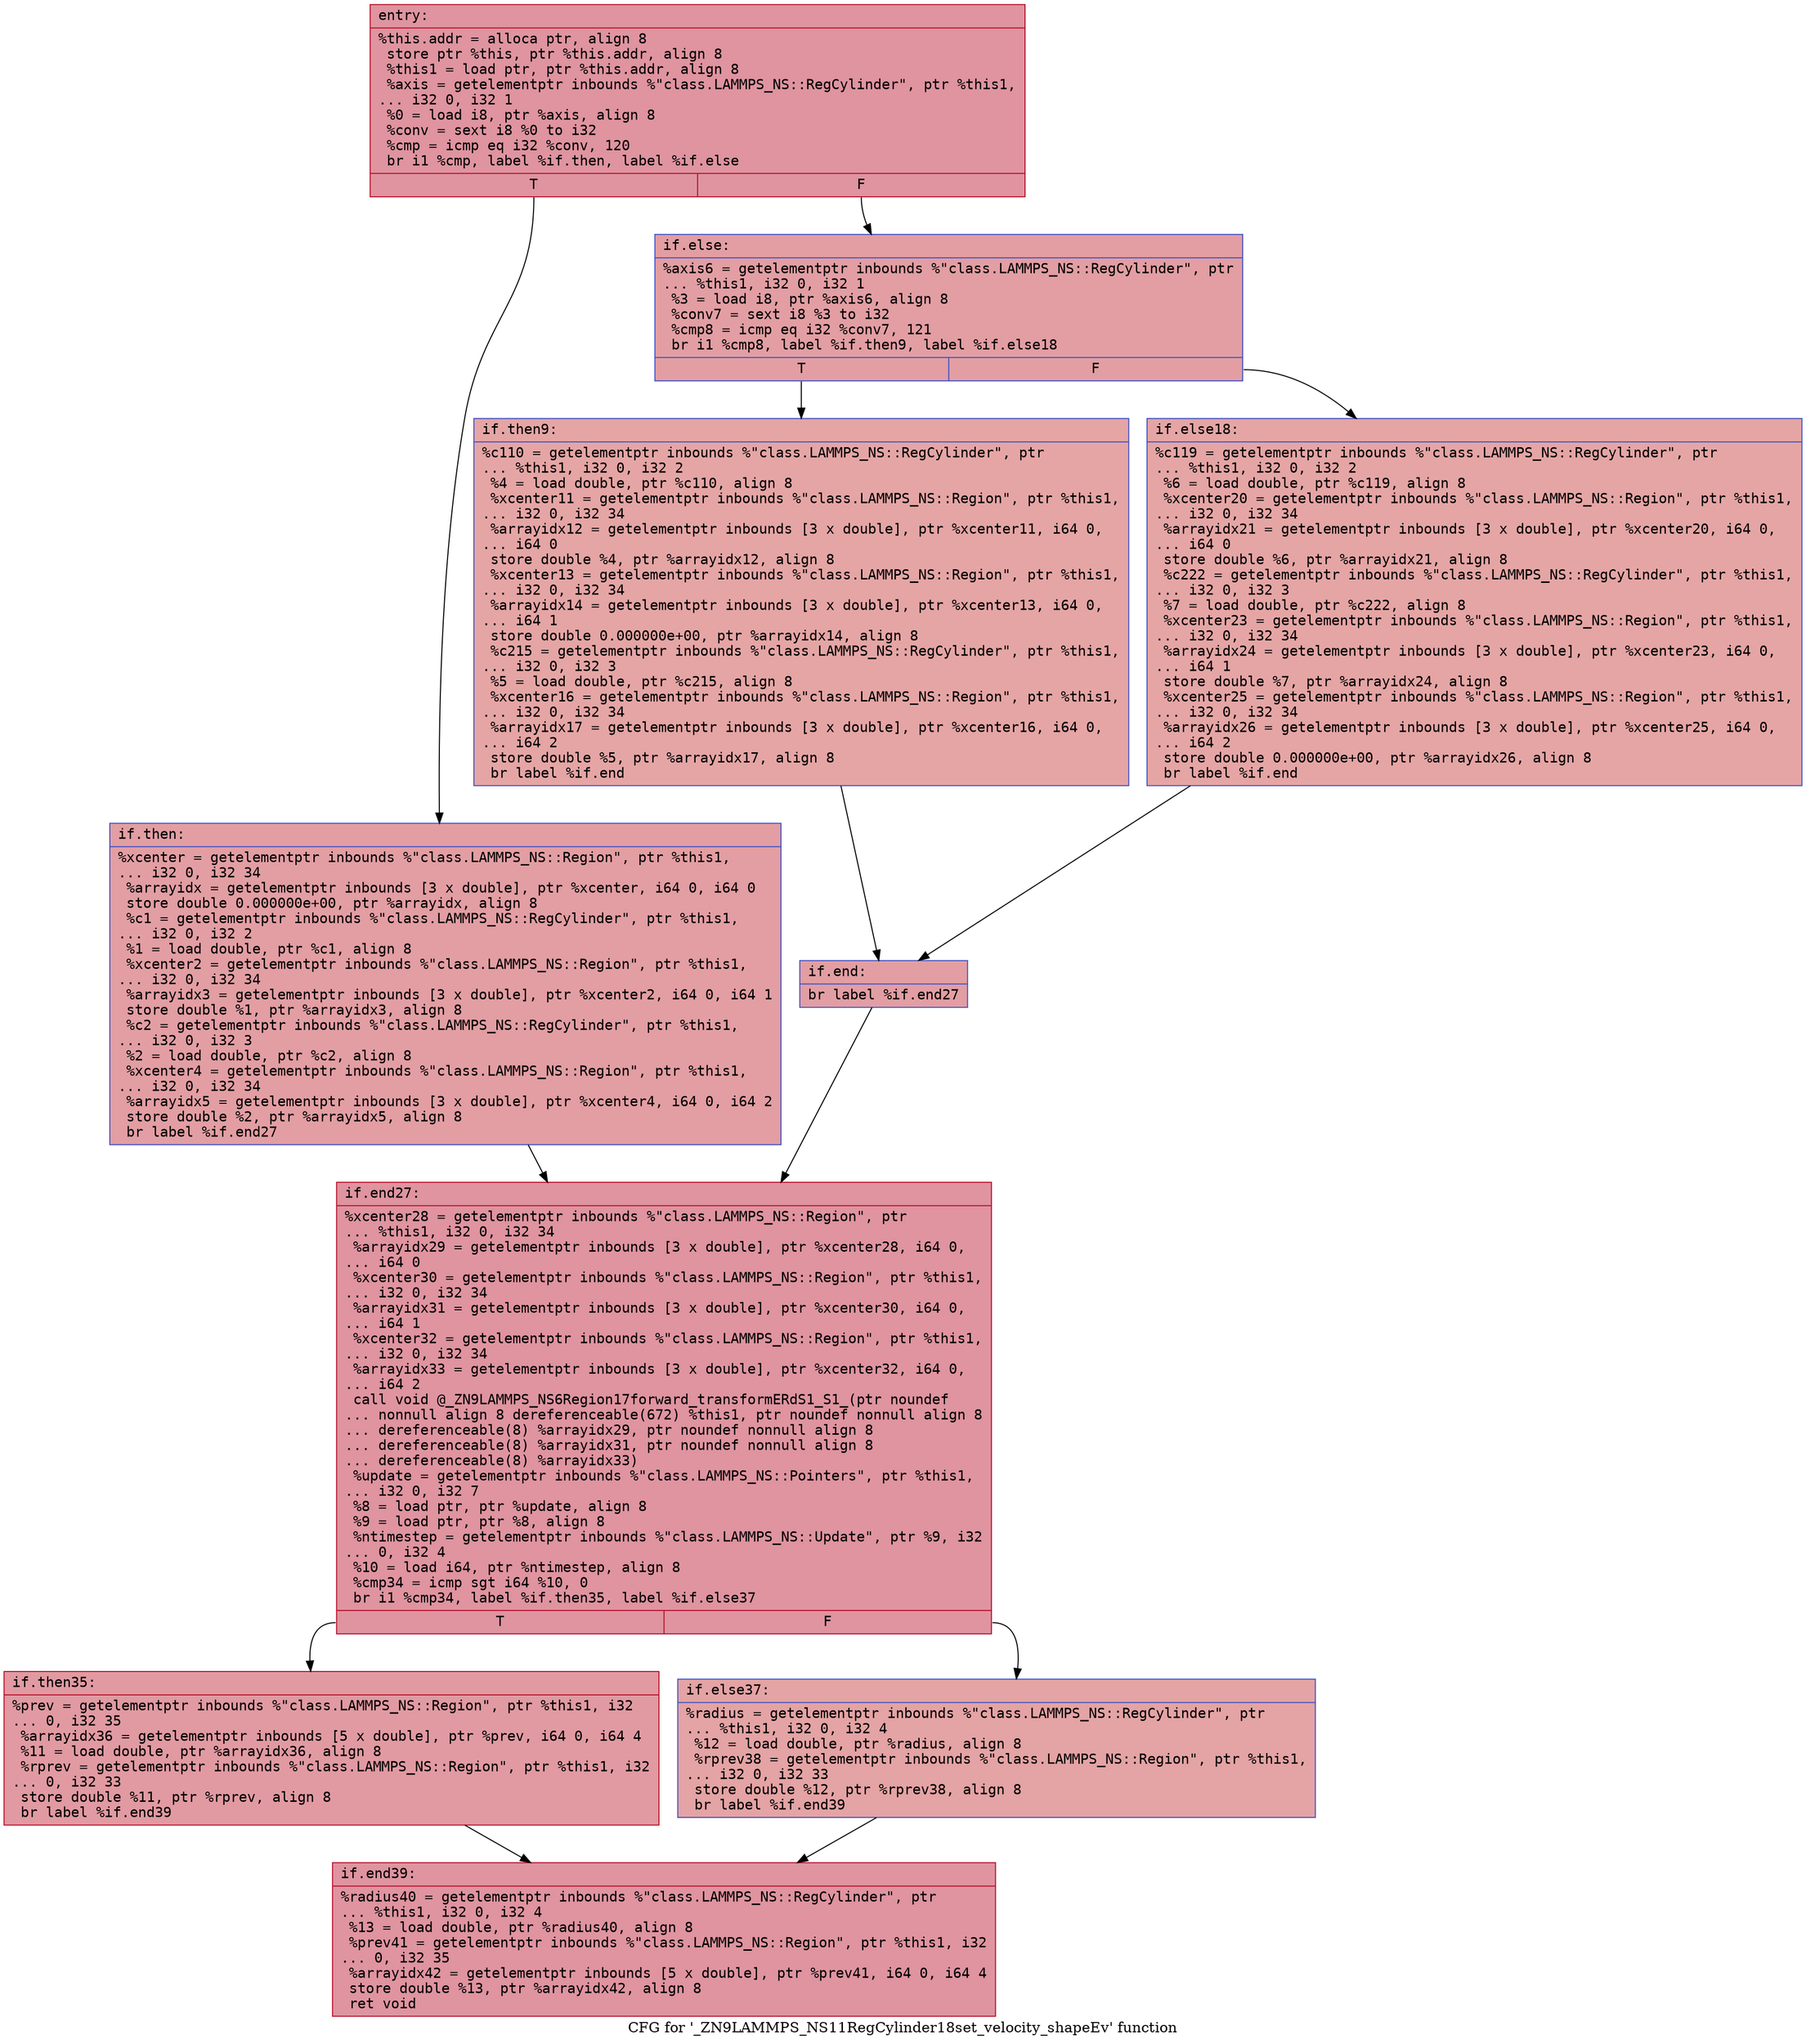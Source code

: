 digraph "CFG for '_ZN9LAMMPS_NS11RegCylinder18set_velocity_shapeEv' function" {
	label="CFG for '_ZN9LAMMPS_NS11RegCylinder18set_velocity_shapeEv' function";

	Node0x563dc7194150 [shape=record,color="#b70d28ff", style=filled, fillcolor="#b70d2870" fontname="Courier",label="{entry:\l|  %this.addr = alloca ptr, align 8\l  store ptr %this, ptr %this.addr, align 8\l  %this1 = load ptr, ptr %this.addr, align 8\l  %axis = getelementptr inbounds %\"class.LAMMPS_NS::RegCylinder\", ptr %this1,\l... i32 0, i32 1\l  %0 = load i8, ptr %axis, align 8\l  %conv = sext i8 %0 to i32\l  %cmp = icmp eq i32 %conv, 120\l  br i1 %cmp, label %if.then, label %if.else\l|{<s0>T|<s1>F}}"];
	Node0x563dc7194150:s0 -> Node0x563dc7194400[tooltip="entry -> if.then\nProbability 50.00%" ];
	Node0x563dc7194150:s1 -> Node0x563dc7194470[tooltip="entry -> if.else\nProbability 50.00%" ];
	Node0x563dc7194400 [shape=record,color="#3d50c3ff", style=filled, fillcolor="#be242e70" fontname="Courier",label="{if.then:\l|  %xcenter = getelementptr inbounds %\"class.LAMMPS_NS::Region\", ptr %this1,\l... i32 0, i32 34\l  %arrayidx = getelementptr inbounds [3 x double], ptr %xcenter, i64 0, i64 0\l  store double 0.000000e+00, ptr %arrayidx, align 8\l  %c1 = getelementptr inbounds %\"class.LAMMPS_NS::RegCylinder\", ptr %this1,\l... i32 0, i32 2\l  %1 = load double, ptr %c1, align 8\l  %xcenter2 = getelementptr inbounds %\"class.LAMMPS_NS::Region\", ptr %this1,\l... i32 0, i32 34\l  %arrayidx3 = getelementptr inbounds [3 x double], ptr %xcenter2, i64 0, i64 1\l  store double %1, ptr %arrayidx3, align 8\l  %c2 = getelementptr inbounds %\"class.LAMMPS_NS::RegCylinder\", ptr %this1,\l... i32 0, i32 3\l  %2 = load double, ptr %c2, align 8\l  %xcenter4 = getelementptr inbounds %\"class.LAMMPS_NS::Region\", ptr %this1,\l... i32 0, i32 34\l  %arrayidx5 = getelementptr inbounds [3 x double], ptr %xcenter4, i64 0, i64 2\l  store double %2, ptr %arrayidx5, align 8\l  br label %if.end27\l}"];
	Node0x563dc7194400 -> Node0x563dc7195090[tooltip="if.then -> if.end27\nProbability 100.00%" ];
	Node0x563dc7194470 [shape=record,color="#3d50c3ff", style=filled, fillcolor="#be242e70" fontname="Courier",label="{if.else:\l|  %axis6 = getelementptr inbounds %\"class.LAMMPS_NS::RegCylinder\", ptr\l... %this1, i32 0, i32 1\l  %3 = load i8, ptr %axis6, align 8\l  %conv7 = sext i8 %3 to i32\l  %cmp8 = icmp eq i32 %conv7, 121\l  br i1 %cmp8, label %if.then9, label %if.else18\l|{<s0>T|<s1>F}}"];
	Node0x563dc7194470:s0 -> Node0x563dc71953a0[tooltip="if.else -> if.then9\nProbability 50.00%" ];
	Node0x563dc7194470:s1 -> Node0x563dc7195420[tooltip="if.else -> if.else18\nProbability 50.00%" ];
	Node0x563dc71953a0 [shape=record,color="#3d50c3ff", style=filled, fillcolor="#c5333470" fontname="Courier",label="{if.then9:\l|  %c110 = getelementptr inbounds %\"class.LAMMPS_NS::RegCylinder\", ptr\l... %this1, i32 0, i32 2\l  %4 = load double, ptr %c110, align 8\l  %xcenter11 = getelementptr inbounds %\"class.LAMMPS_NS::Region\", ptr %this1,\l... i32 0, i32 34\l  %arrayidx12 = getelementptr inbounds [3 x double], ptr %xcenter11, i64 0,\l... i64 0\l  store double %4, ptr %arrayidx12, align 8\l  %xcenter13 = getelementptr inbounds %\"class.LAMMPS_NS::Region\", ptr %this1,\l... i32 0, i32 34\l  %arrayidx14 = getelementptr inbounds [3 x double], ptr %xcenter13, i64 0,\l... i64 1\l  store double 0.000000e+00, ptr %arrayidx14, align 8\l  %c215 = getelementptr inbounds %\"class.LAMMPS_NS::RegCylinder\", ptr %this1,\l... i32 0, i32 3\l  %5 = load double, ptr %c215, align 8\l  %xcenter16 = getelementptr inbounds %\"class.LAMMPS_NS::Region\", ptr %this1,\l... i32 0, i32 34\l  %arrayidx17 = getelementptr inbounds [3 x double], ptr %xcenter16, i64 0,\l... i64 2\l  store double %5, ptr %arrayidx17, align 8\l  br label %if.end\l}"];
	Node0x563dc71953a0 -> Node0x563dc7196120[tooltip="if.then9 -> if.end\nProbability 100.00%" ];
	Node0x563dc7195420 [shape=record,color="#3d50c3ff", style=filled, fillcolor="#c5333470" fontname="Courier",label="{if.else18:\l|  %c119 = getelementptr inbounds %\"class.LAMMPS_NS::RegCylinder\", ptr\l... %this1, i32 0, i32 2\l  %6 = load double, ptr %c119, align 8\l  %xcenter20 = getelementptr inbounds %\"class.LAMMPS_NS::Region\", ptr %this1,\l... i32 0, i32 34\l  %arrayidx21 = getelementptr inbounds [3 x double], ptr %xcenter20, i64 0,\l... i64 0\l  store double %6, ptr %arrayidx21, align 8\l  %c222 = getelementptr inbounds %\"class.LAMMPS_NS::RegCylinder\", ptr %this1,\l... i32 0, i32 3\l  %7 = load double, ptr %c222, align 8\l  %xcenter23 = getelementptr inbounds %\"class.LAMMPS_NS::Region\", ptr %this1,\l... i32 0, i32 34\l  %arrayidx24 = getelementptr inbounds [3 x double], ptr %xcenter23, i64 0,\l... i64 1\l  store double %7, ptr %arrayidx24, align 8\l  %xcenter25 = getelementptr inbounds %\"class.LAMMPS_NS::Region\", ptr %this1,\l... i32 0, i32 34\l  %arrayidx26 = getelementptr inbounds [3 x double], ptr %xcenter25, i64 0,\l... i64 2\l  store double 0.000000e+00, ptr %arrayidx26, align 8\l  br label %if.end\l}"];
	Node0x563dc7195420 -> Node0x563dc7196120[tooltip="if.else18 -> if.end\nProbability 100.00%" ];
	Node0x563dc7196120 [shape=record,color="#3d50c3ff", style=filled, fillcolor="#be242e70" fontname="Courier",label="{if.end:\l|  br label %if.end27\l}"];
	Node0x563dc7196120 -> Node0x563dc7195090[tooltip="if.end -> if.end27\nProbability 100.00%" ];
	Node0x563dc7195090 [shape=record,color="#b70d28ff", style=filled, fillcolor="#b70d2870" fontname="Courier",label="{if.end27:\l|  %xcenter28 = getelementptr inbounds %\"class.LAMMPS_NS::Region\", ptr\l... %this1, i32 0, i32 34\l  %arrayidx29 = getelementptr inbounds [3 x double], ptr %xcenter28, i64 0,\l... i64 0\l  %xcenter30 = getelementptr inbounds %\"class.LAMMPS_NS::Region\", ptr %this1,\l... i32 0, i32 34\l  %arrayidx31 = getelementptr inbounds [3 x double], ptr %xcenter30, i64 0,\l... i64 1\l  %xcenter32 = getelementptr inbounds %\"class.LAMMPS_NS::Region\", ptr %this1,\l... i32 0, i32 34\l  %arrayidx33 = getelementptr inbounds [3 x double], ptr %xcenter32, i64 0,\l... i64 2\l  call void @_ZN9LAMMPS_NS6Region17forward_transformERdS1_S1_(ptr noundef\l... nonnull align 8 dereferenceable(672) %this1, ptr noundef nonnull align 8\l... dereferenceable(8) %arrayidx29, ptr noundef nonnull align 8\l... dereferenceable(8) %arrayidx31, ptr noundef nonnull align 8\l... dereferenceable(8) %arrayidx33)\l  %update = getelementptr inbounds %\"class.LAMMPS_NS::Pointers\", ptr %this1,\l... i32 0, i32 7\l  %8 = load ptr, ptr %update, align 8\l  %9 = load ptr, ptr %8, align 8\l  %ntimestep = getelementptr inbounds %\"class.LAMMPS_NS::Update\", ptr %9, i32\l... 0, i32 4\l  %10 = load i64, ptr %ntimestep, align 8\l  %cmp34 = icmp sgt i64 %10, 0\l  br i1 %cmp34, label %if.then35, label %if.else37\l|{<s0>T|<s1>F}}"];
	Node0x563dc7195090:s0 -> Node0x563dc70a4930[tooltip="if.end27 -> if.then35\nProbability 62.50%" ];
	Node0x563dc7195090:s1 -> Node0x563dc7097170[tooltip="if.end27 -> if.else37\nProbability 37.50%" ];
	Node0x563dc70a4930 [shape=record,color="#b70d28ff", style=filled, fillcolor="#bb1b2c70" fontname="Courier",label="{if.then35:\l|  %prev = getelementptr inbounds %\"class.LAMMPS_NS::Region\", ptr %this1, i32\l... 0, i32 35\l  %arrayidx36 = getelementptr inbounds [5 x double], ptr %prev, i64 0, i64 4\l  %11 = load double, ptr %arrayidx36, align 8\l  %rprev = getelementptr inbounds %\"class.LAMMPS_NS::Region\", ptr %this1, i32\l... 0, i32 33\l  store double %11, ptr %rprev, align 8\l  br label %if.end39\l}"];
	Node0x563dc70a4930 -> Node0x563dc7195a50[tooltip="if.then35 -> if.end39\nProbability 100.00%" ];
	Node0x563dc7097170 [shape=record,color="#3d50c3ff", style=filled, fillcolor="#c32e3170" fontname="Courier",label="{if.else37:\l|  %radius = getelementptr inbounds %\"class.LAMMPS_NS::RegCylinder\", ptr\l... %this1, i32 0, i32 4\l  %12 = load double, ptr %radius, align 8\l  %rprev38 = getelementptr inbounds %\"class.LAMMPS_NS::Region\", ptr %this1,\l... i32 0, i32 33\l  store double %12, ptr %rprev38, align 8\l  br label %if.end39\l}"];
	Node0x563dc7097170 -> Node0x563dc7195a50[tooltip="if.else37 -> if.end39\nProbability 100.00%" ];
	Node0x563dc7195a50 [shape=record,color="#b70d28ff", style=filled, fillcolor="#b70d2870" fontname="Courier",label="{if.end39:\l|  %radius40 = getelementptr inbounds %\"class.LAMMPS_NS::RegCylinder\", ptr\l... %this1, i32 0, i32 4\l  %13 = load double, ptr %radius40, align 8\l  %prev41 = getelementptr inbounds %\"class.LAMMPS_NS::Region\", ptr %this1, i32\l... 0, i32 35\l  %arrayidx42 = getelementptr inbounds [5 x double], ptr %prev41, i64 0, i64 4\l  store double %13, ptr %arrayidx42, align 8\l  ret void\l}"];
}
